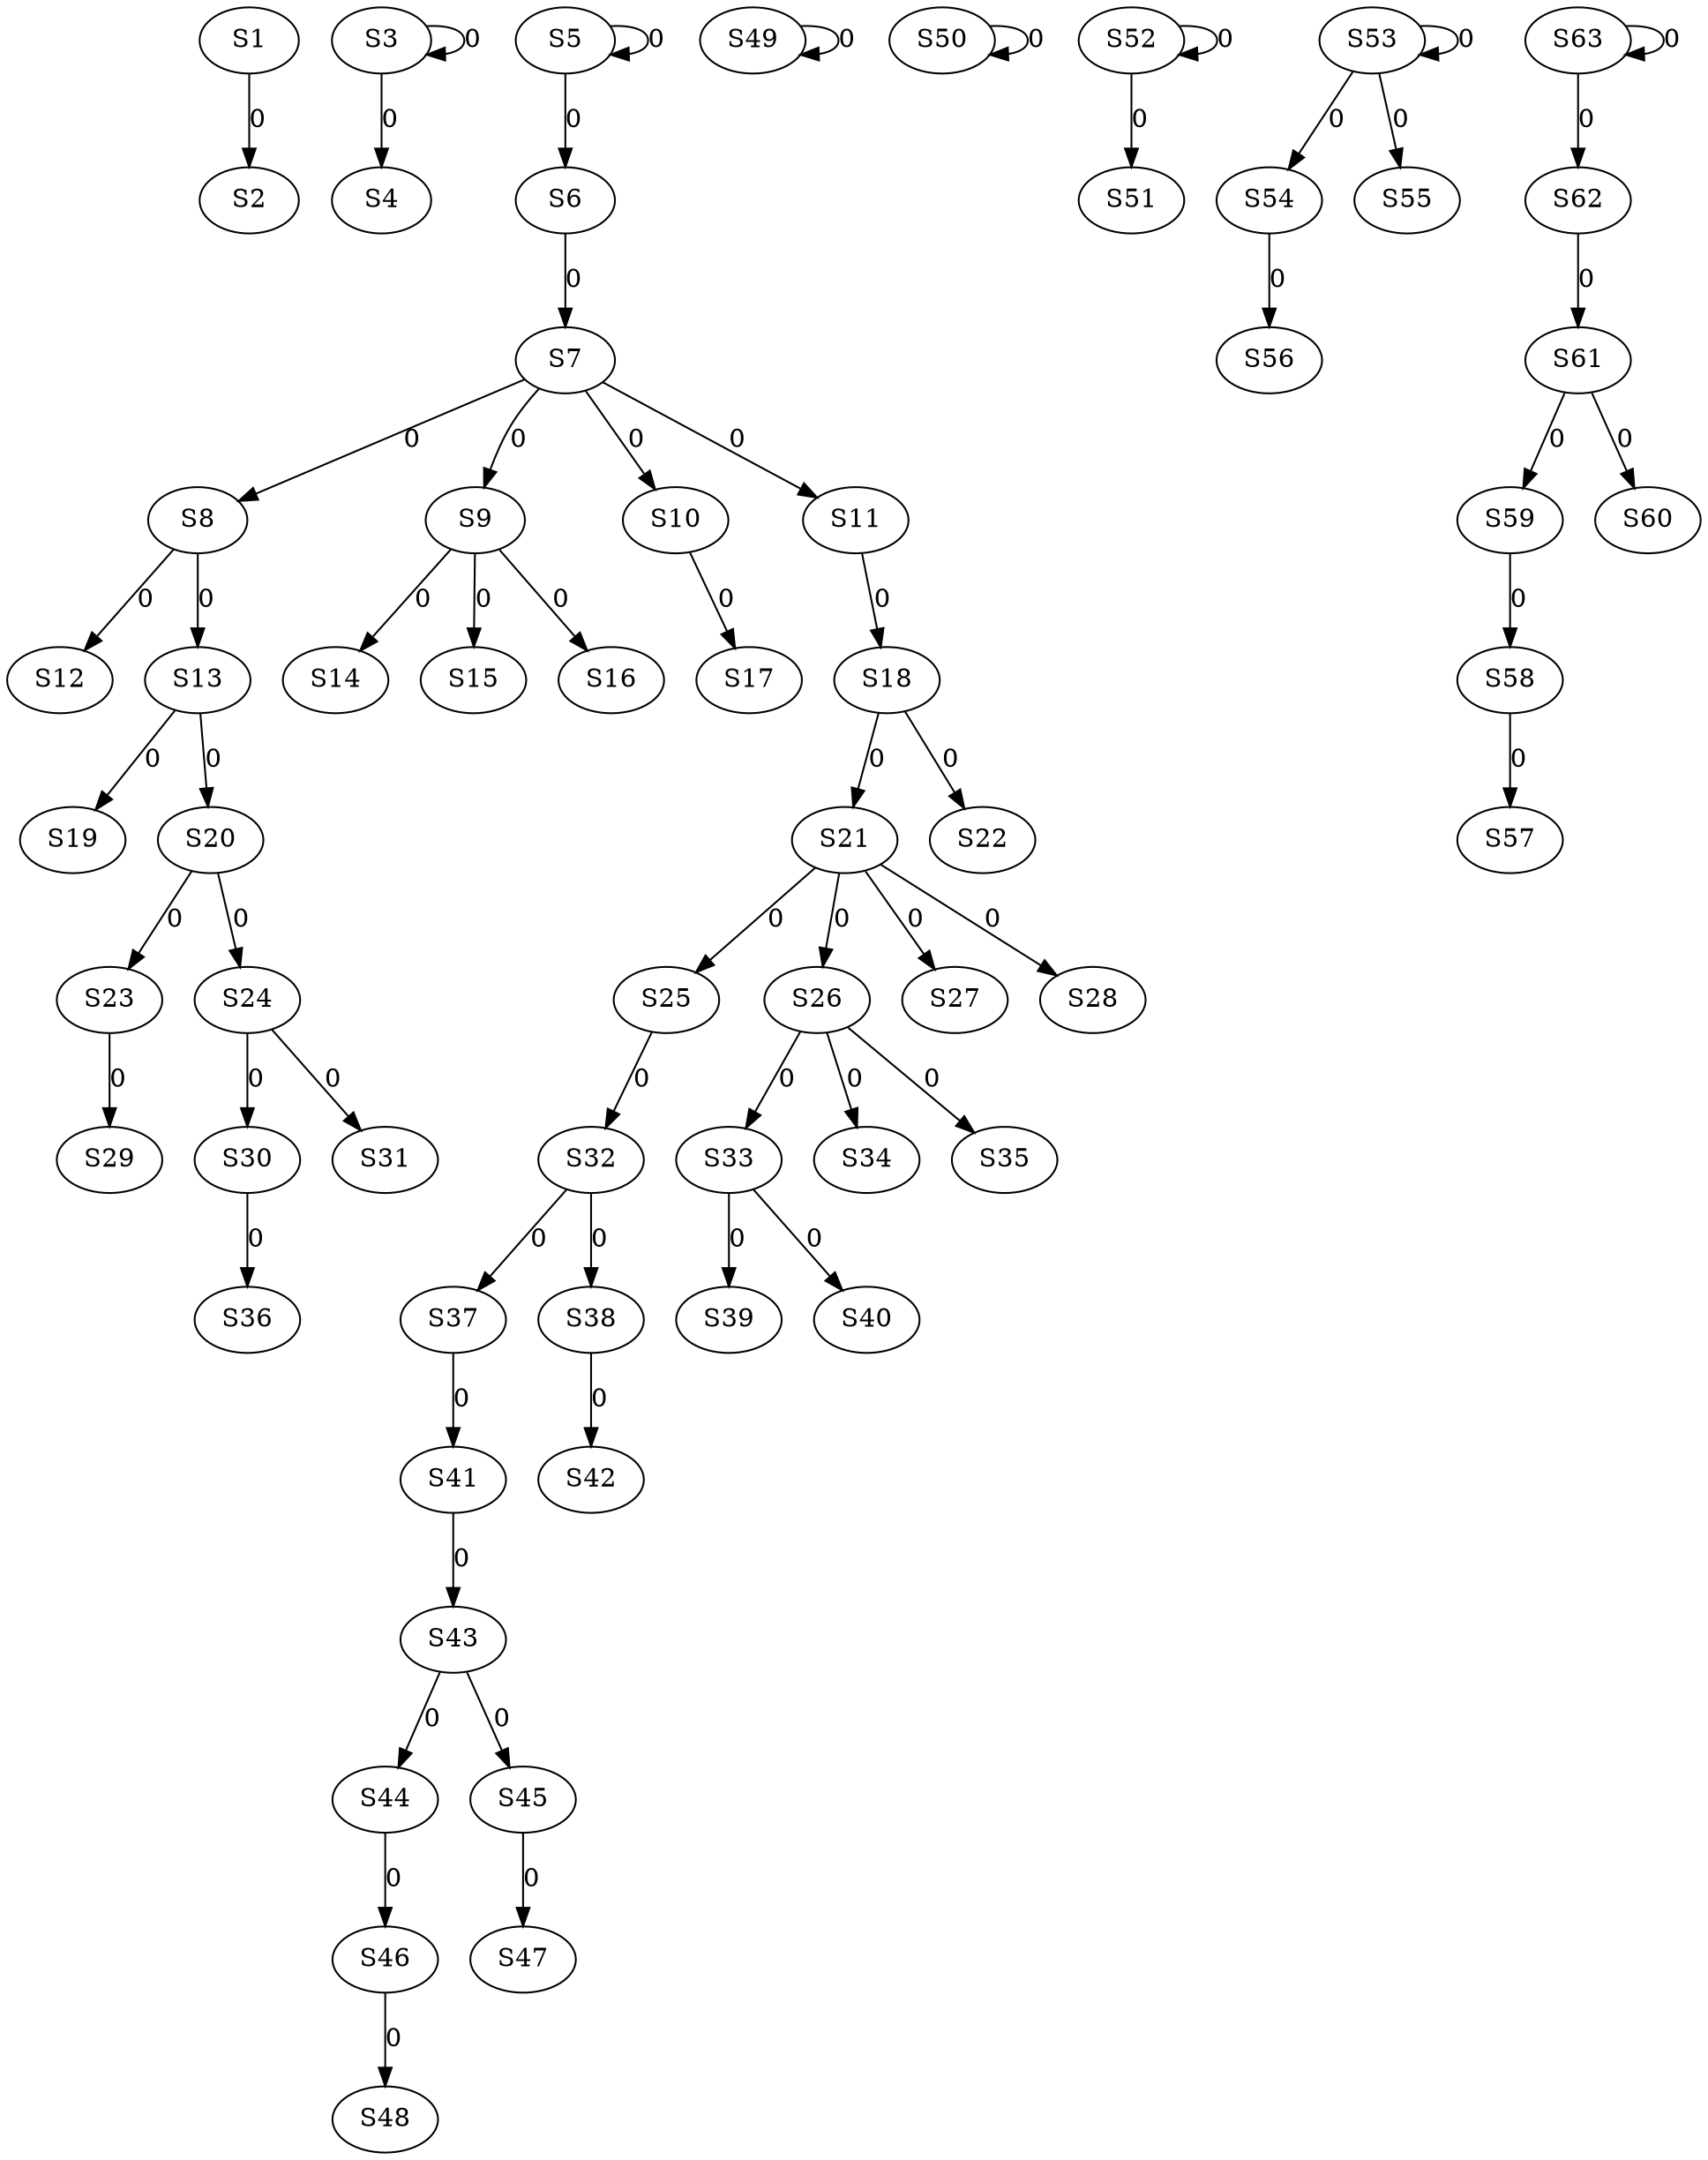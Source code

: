 strict digraph {
	S1 -> S2 [ label = 0 ];
	S3 -> S3 [ label = 0 ];
	S3 -> S4 [ label = 0 ];
	S5 -> S5 [ label = 0 ];
	S5 -> S6 [ label = 0 ];
	S6 -> S7 [ label = 0 ];
	S7 -> S8 [ label = 0 ];
	S7 -> S9 [ label = 0 ];
	S7 -> S10 [ label = 0 ];
	S7 -> S11 [ label = 0 ];
	S8 -> S12 [ label = 0 ];
	S8 -> S13 [ label = 0 ];
	S9 -> S14 [ label = 0 ];
	S9 -> S15 [ label = 0 ];
	S9 -> S16 [ label = 0 ];
	S10 -> S17 [ label = 0 ];
	S11 -> S18 [ label = 0 ];
	S13 -> S19 [ label = 0 ];
	S13 -> S20 [ label = 0 ];
	S18 -> S21 [ label = 0 ];
	S18 -> S22 [ label = 0 ];
	S20 -> S23 [ label = 0 ];
	S20 -> S24 [ label = 0 ];
	S21 -> S25 [ label = 0 ];
	S21 -> S26 [ label = 0 ];
	S21 -> S27 [ label = 0 ];
	S21 -> S28 [ label = 0 ];
	S23 -> S29 [ label = 0 ];
	S24 -> S30 [ label = 0 ];
	S24 -> S31 [ label = 0 ];
	S25 -> S32 [ label = 0 ];
	S26 -> S33 [ label = 0 ];
	S26 -> S34 [ label = 0 ];
	S26 -> S35 [ label = 0 ];
	S30 -> S36 [ label = 0 ];
	S32 -> S37 [ label = 0 ];
	S32 -> S38 [ label = 0 ];
	S33 -> S39 [ label = 0 ];
	S33 -> S40 [ label = 0 ];
	S37 -> S41 [ label = 0 ];
	S38 -> S42 [ label = 0 ];
	S41 -> S43 [ label = 0 ];
	S43 -> S44 [ label = 0 ];
	S43 -> S45 [ label = 0 ];
	S44 -> S46 [ label = 0 ];
	S45 -> S47 [ label = 0 ];
	S46 -> S48 [ label = 0 ];
	S49 -> S49 [ label = 0 ];
	S50 -> S50 [ label = 0 ];
	S52 -> S51 [ label = 0 ];
	S52 -> S52 [ label = 0 ];
	S53 -> S53 [ label = 0 ];
	S53 -> S54 [ label = 0 ];
	S53 -> S55 [ label = 0 ];
	S54 -> S56 [ label = 0 ];
	S58 -> S57 [ label = 0 ];
	S59 -> S58 [ label = 0 ];
	S61 -> S59 [ label = 0 ];
	S61 -> S60 [ label = 0 ];
	S62 -> S61 [ label = 0 ];
	S63 -> S62 [ label = 0 ];
	S63 -> S63 [ label = 0 ];
}